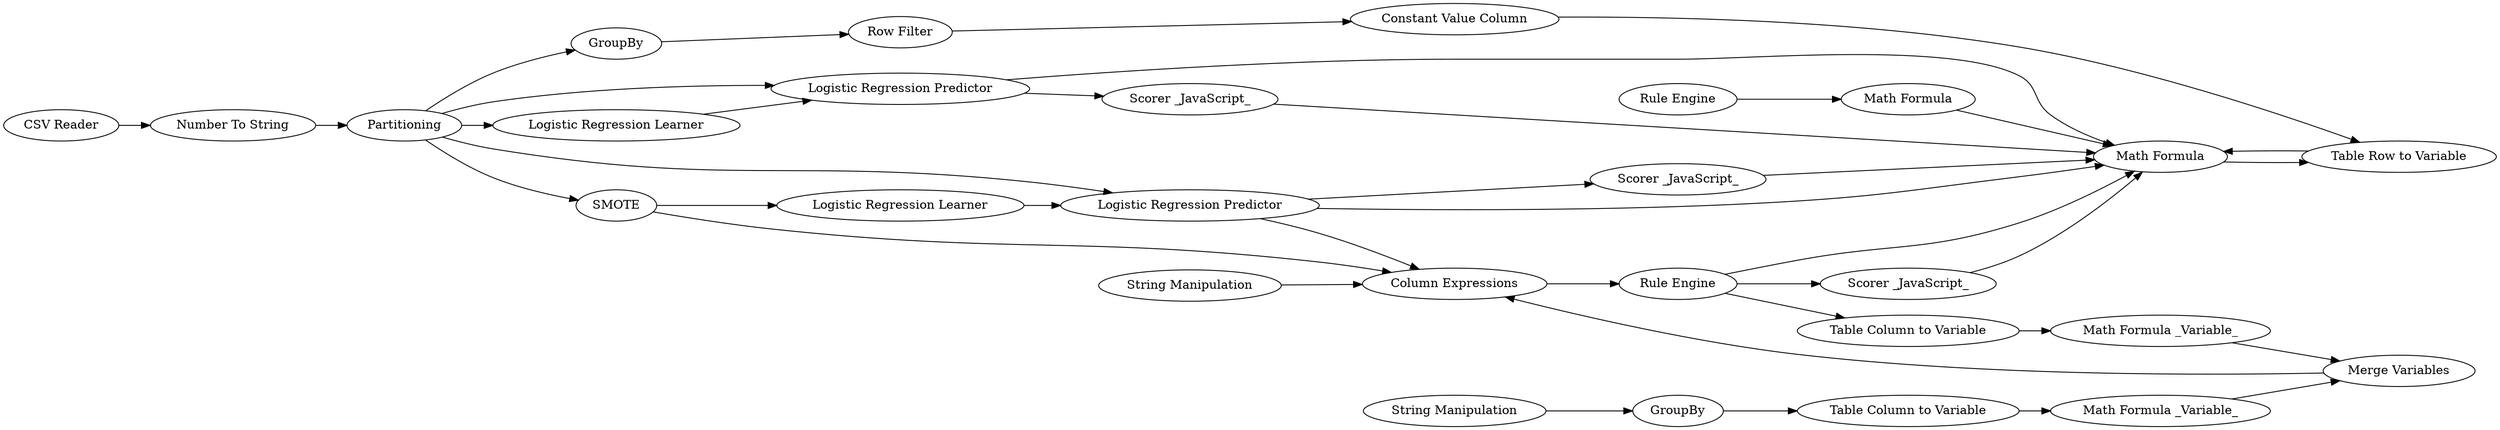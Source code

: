 digraph {
	181 -> 219
	181 -> 223
	171 -> 216
	201 -> 217
	223 -> 200
	231 -> 230
	181 -> 226
	210 -> 200
	220 -> 230
	218 -> 200
	202 -> 230
	214 -> 224
	201 -> 202
	201 -> 230
	230 -> 231
	214 -> 200
	217 -> 213
	198 -> 230
	183 -> 230
	181 -> 220
	175 -> 181
	220 -> 183
	241 -> 175
	233 -> 230
	181 -> 214
	216 -> 209
	219 -> 220
	223 -> 230
	209 -> 218
	200 -> 201
	12 -> 171
	226 -> 227
	224 -> 223
	227 -> 228
	223 -> 198
	213 -> 218
	232 -> 233
	228 -> 231
	210 [label="String Manipulation"]
	231 [label="Table Row to Variable"]
	227 [label="Row Filter"]
	230 [label="Math Formula"]
	224 [label="Logistic Regression Learner"]
	217 [label="Table Column to Variable"]
	200 [label="Column Expressions"]
	209 [label="Math Formula _Variable_"]
	233 [label="Math Formula"]
	201 [label="Rule Engine"]
	228 [label="Constant Value Column"]
	216 [label="Table Column to Variable"]
	183 [label="Scorer _JavaScript_"]
	214 [label=SMOTE]
	218 [label="Merge Variables"]
	12 [label="String Manipulation"]
	171 [label=GroupBy]
	223 [label="Logistic Regression Predictor"]
	219 [label="Logistic Regression Learner"]
	202 [label="Scorer _JavaScript_"]
	198 [label="Scorer _JavaScript_"]
	232 [label="Rule Engine"]
	175 [label="Number To String"]
	241 [label="CSV Reader"]
	226 [label=GroupBy]
	181 [label=Partitioning]
	220 [label="Logistic Regression Predictor"]
	213 [label="Math Formula _Variable_"]
	rankdir=LR
}
